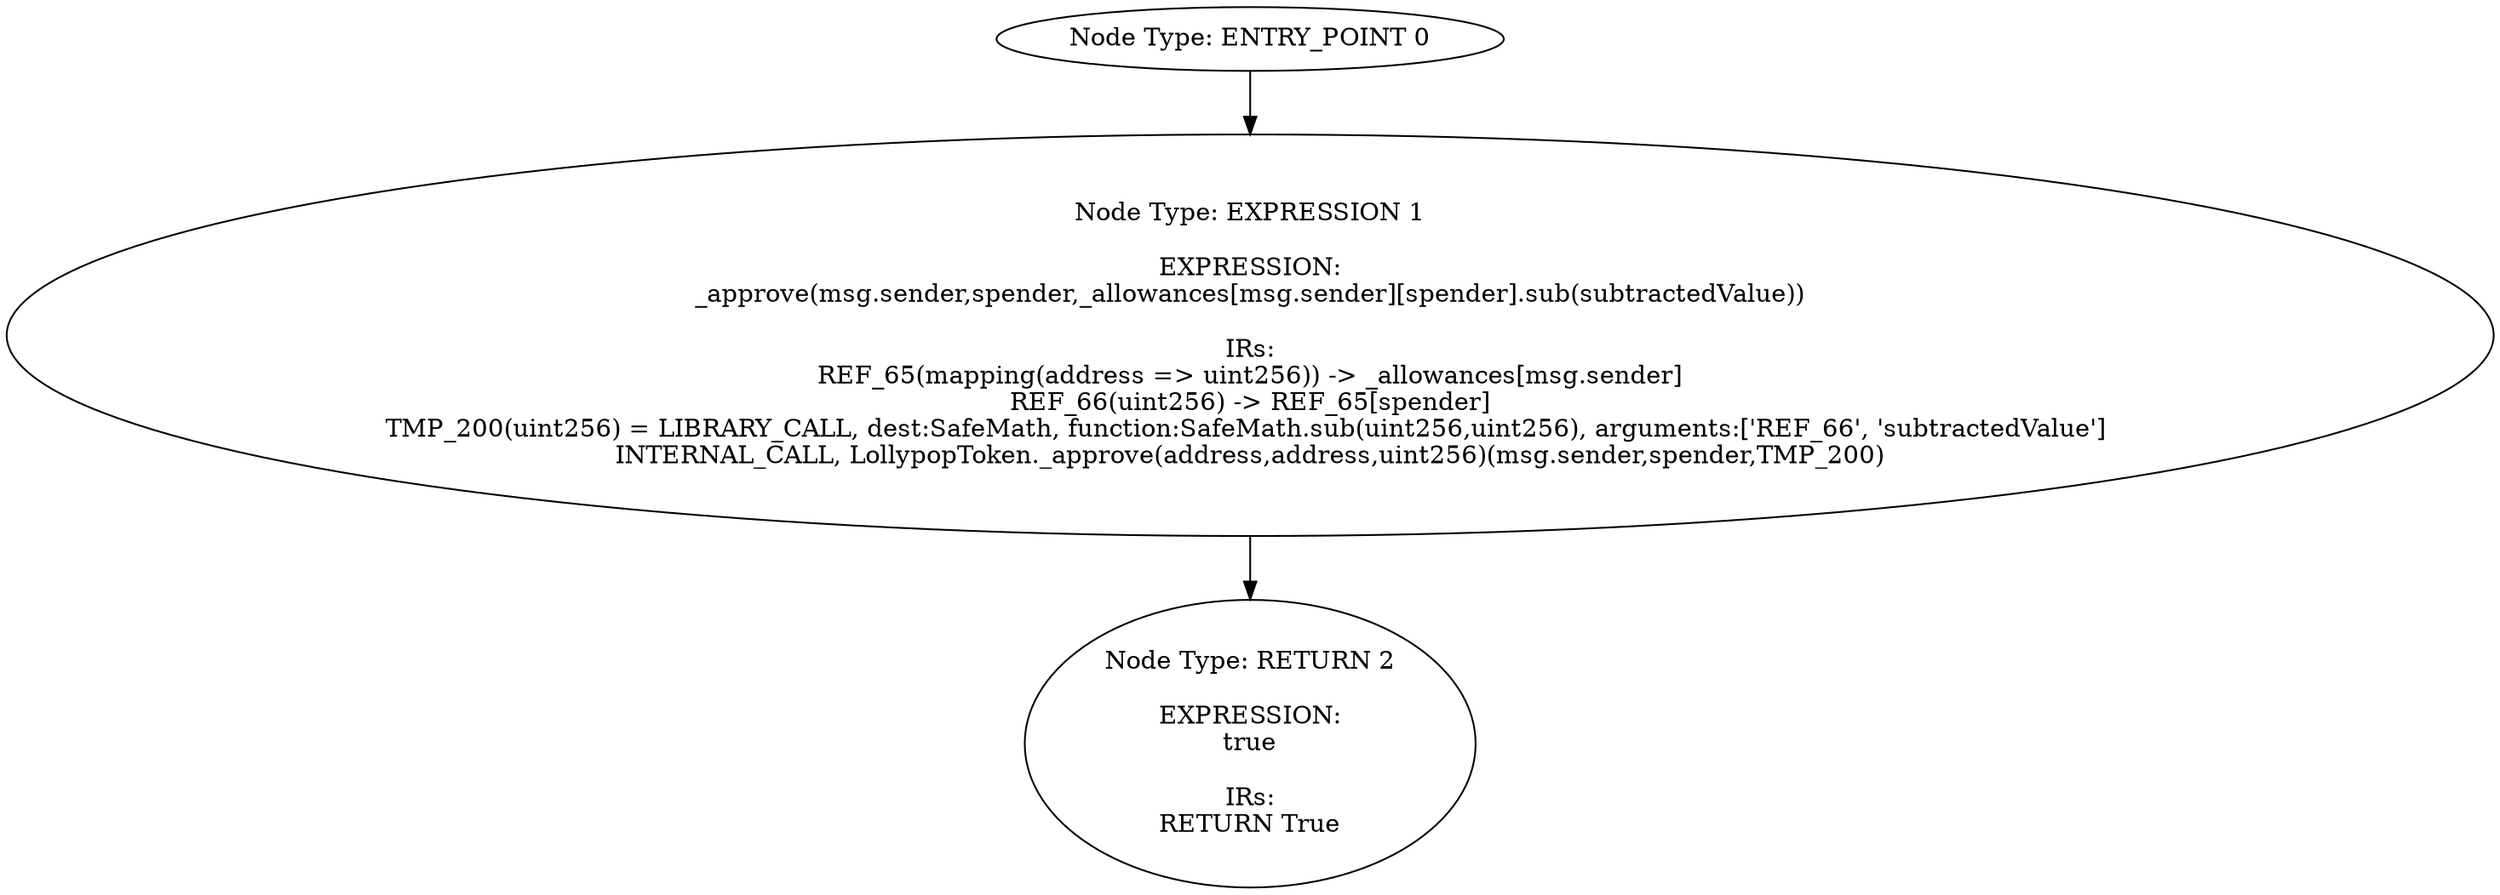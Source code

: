 digraph{
0[label="Node Type: ENTRY_POINT 0
"];
0->1;
1[label="Node Type: EXPRESSION 1

EXPRESSION:
_approve(msg.sender,spender,_allowances[msg.sender][spender].sub(subtractedValue))

IRs:
REF_65(mapping(address => uint256)) -> _allowances[msg.sender]
REF_66(uint256) -> REF_65[spender]
TMP_200(uint256) = LIBRARY_CALL, dest:SafeMath, function:SafeMath.sub(uint256,uint256), arguments:['REF_66', 'subtractedValue'] 
INTERNAL_CALL, LollypopToken._approve(address,address,uint256)(msg.sender,spender,TMP_200)"];
1->2;
2[label="Node Type: RETURN 2

EXPRESSION:
true

IRs:
RETURN True"];
}
